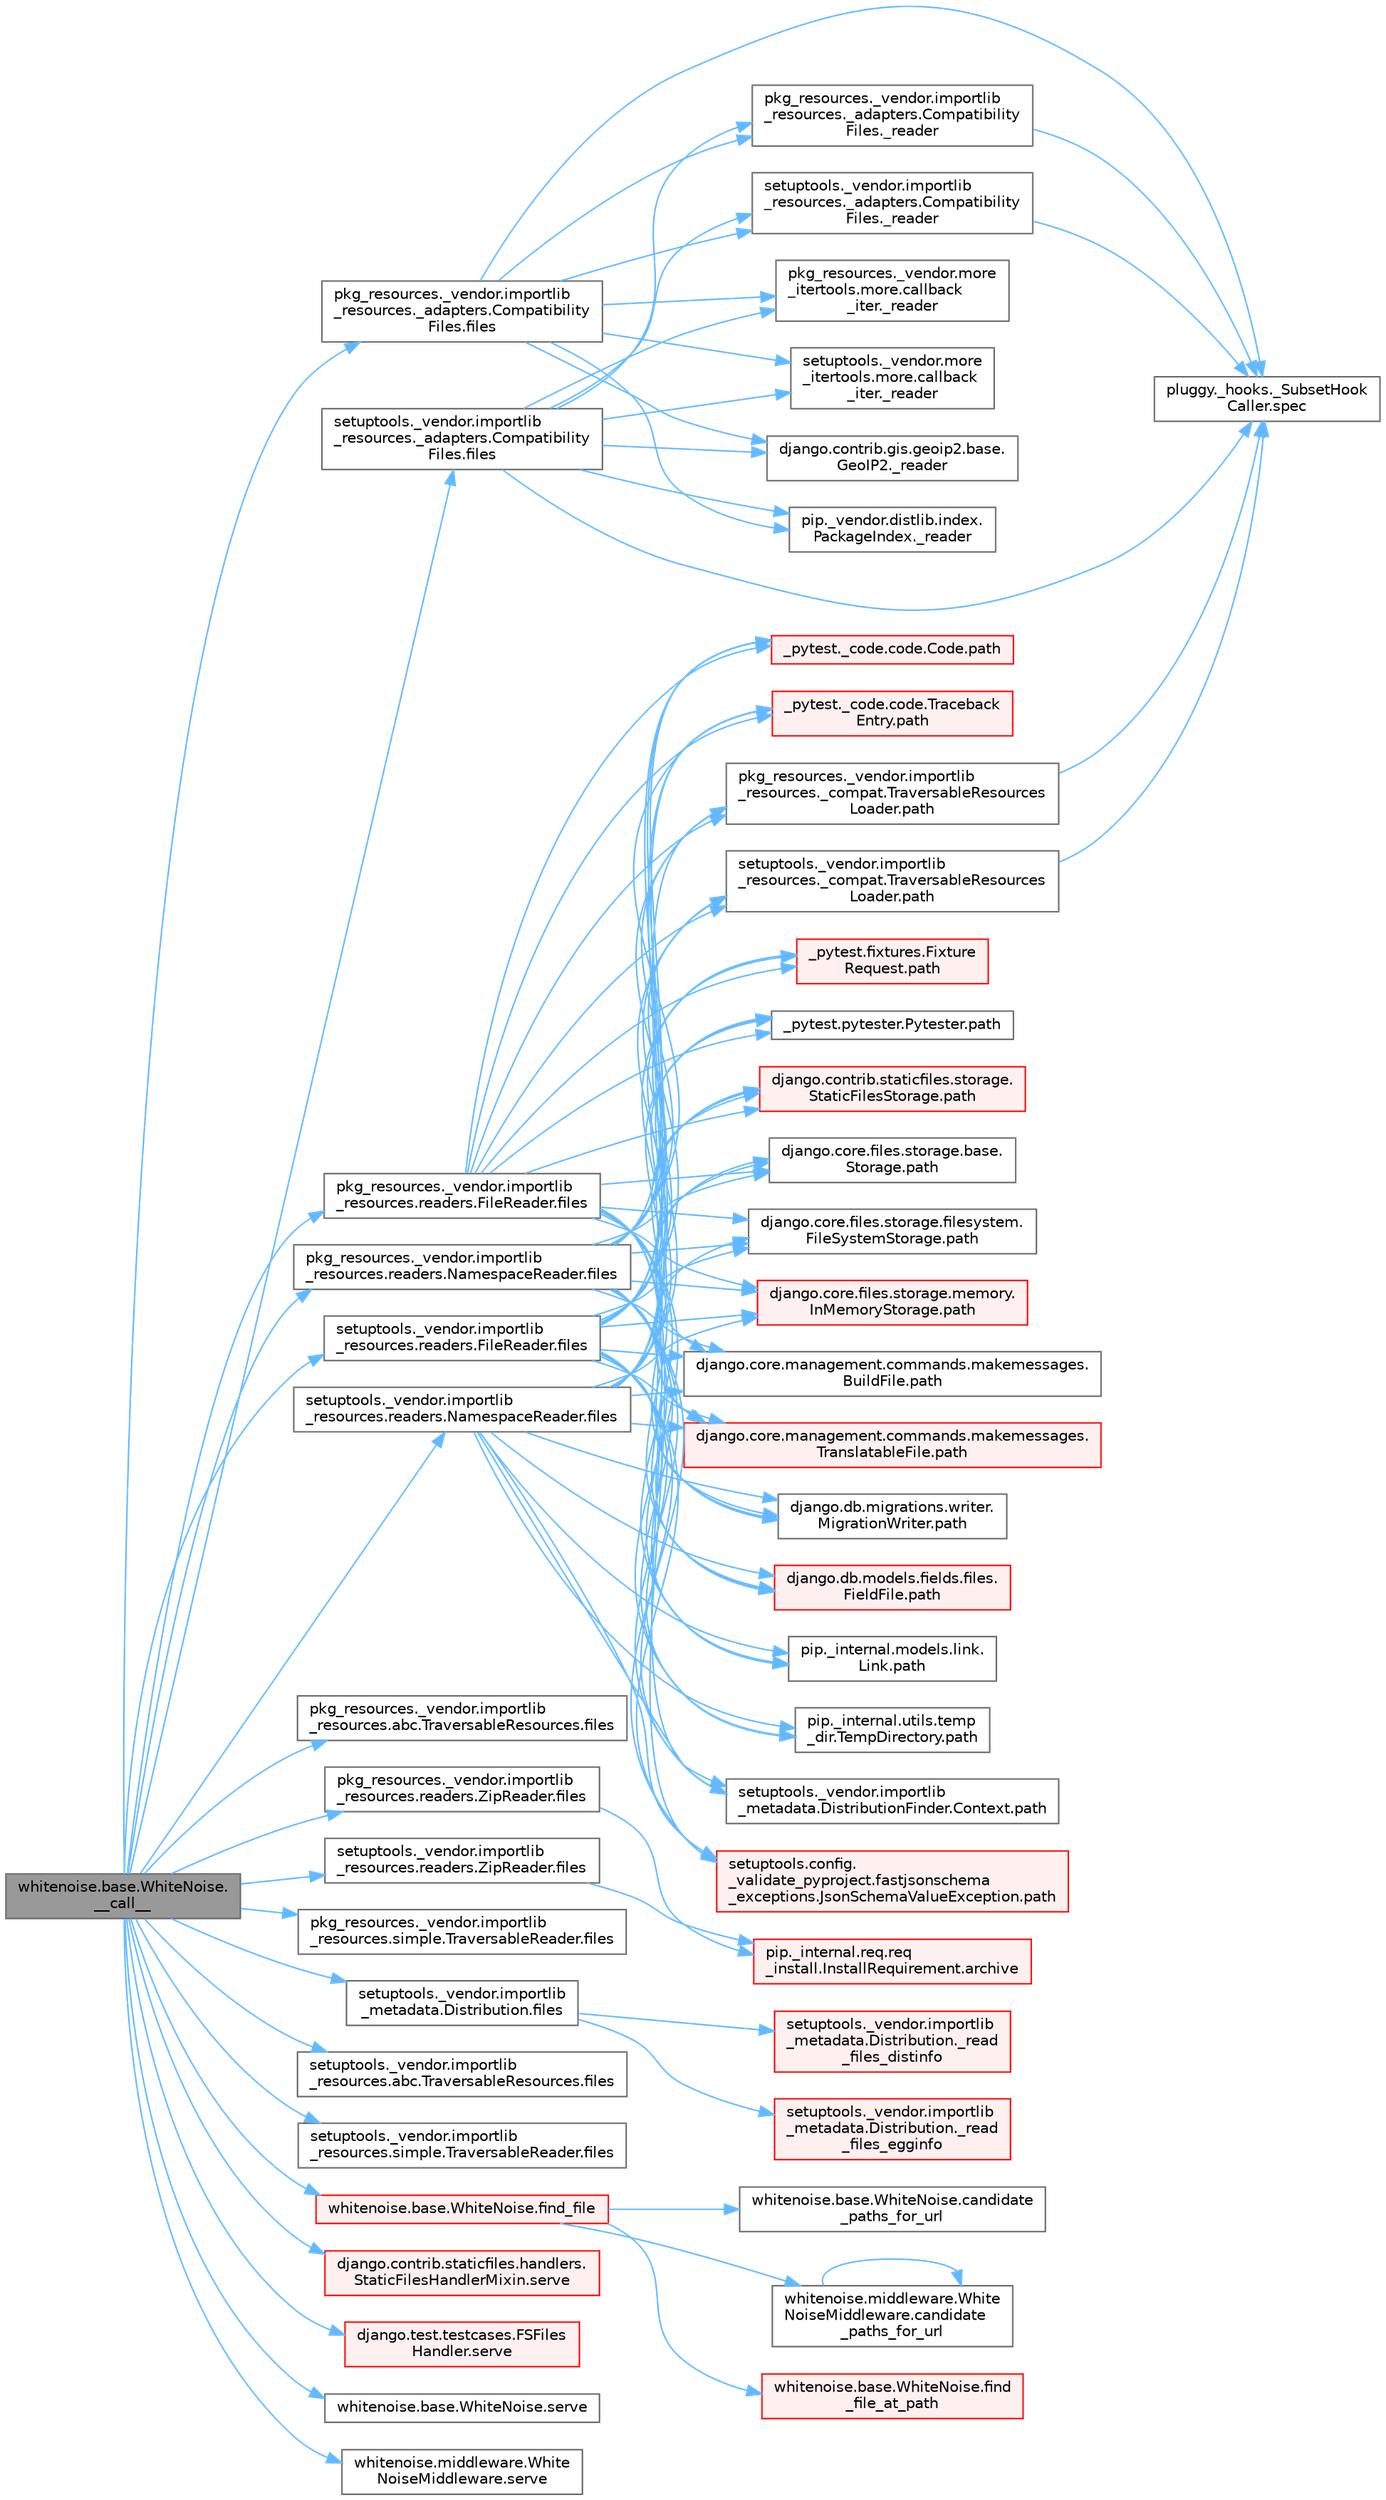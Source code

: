 digraph "whitenoise.base.WhiteNoise.__call__"
{
 // LATEX_PDF_SIZE
  bgcolor="transparent";
  edge [fontname=Helvetica,fontsize=10,labelfontname=Helvetica,labelfontsize=10];
  node [fontname=Helvetica,fontsize=10,shape=box,height=0.2,width=0.4];
  rankdir="LR";
  Node1 [id="Node000001",label="whitenoise.base.WhiteNoise.\l__call__",height=0.2,width=0.4,color="gray40", fillcolor="grey60", style="filled", fontcolor="black",tooltip=" "];
  Node1 -> Node2 [id="edge1_Node000001_Node000002",color="steelblue1",style="solid",tooltip=" "];
  Node2 [id="Node000002",label="pkg_resources._vendor.importlib\l_resources._adapters.Compatibility\lFiles.files",height=0.2,width=0.4,color="grey40", fillcolor="white", style="filled",URL="$classpkg__resources_1_1__vendor_1_1importlib__resources_1_1__adapters_1_1_compatibility_files.html#a8b9d338ee8b5f6f2b1b612d2835a5528",tooltip=" "];
  Node2 -> Node3 [id="edge2_Node000002_Node000003",color="steelblue1",style="solid",tooltip=" "];
  Node3 [id="Node000003",label="django.contrib.gis.geoip2.base.\lGeoIP2._reader",height=0.2,width=0.4,color="grey40", fillcolor="white", style="filled",URL="$classdjango_1_1contrib_1_1gis_1_1geoip2_1_1base_1_1_geo_i_p2.html#a3602c469d02744ad210583e2b571c286",tooltip=" "];
  Node2 -> Node4 [id="edge3_Node000002_Node000004",color="steelblue1",style="solid",tooltip=" "];
  Node4 [id="Node000004",label="pip._vendor.distlib.index.\lPackageIndex._reader",height=0.2,width=0.4,color="grey40", fillcolor="white", style="filled",URL="$classpip_1_1__vendor_1_1distlib_1_1index_1_1_package_index.html#a101ab2cbea9c2a66818e368a1b783665",tooltip=" "];
  Node2 -> Node5 [id="edge4_Node000002_Node000005",color="steelblue1",style="solid",tooltip=" "];
  Node5 [id="Node000005",label="pkg_resources._vendor.importlib\l_resources._adapters.Compatibility\lFiles._reader",height=0.2,width=0.4,color="grey40", fillcolor="white", style="filled",URL="$classpkg__resources_1_1__vendor_1_1importlib__resources_1_1__adapters_1_1_compatibility_files.html#adb88d9d6cdd3ccde8543d5aff0e263cc",tooltip=" "];
  Node5 -> Node6 [id="edge5_Node000005_Node000006",color="steelblue1",style="solid",tooltip=" "];
  Node6 [id="Node000006",label="pluggy._hooks._SubsetHook\lCaller.spec",height=0.2,width=0.4,color="grey40", fillcolor="white", style="filled",URL="$classpluggy_1_1__hooks_1_1___subset_hook_caller.html#ab4f250ab0096f9c4c5fceaed622f5328",tooltip=" "];
  Node2 -> Node7 [id="edge6_Node000002_Node000007",color="steelblue1",style="solid",tooltip=" "];
  Node7 [id="Node000007",label="pkg_resources._vendor.more\l_itertools.more.callback\l_iter._reader",height=0.2,width=0.4,color="grey40", fillcolor="white", style="filled",URL="$classpkg__resources_1_1__vendor_1_1more__itertools_1_1more_1_1callback__iter.html#a39c147e211ab320778e20aebdb6506c0",tooltip=" "];
  Node2 -> Node8 [id="edge7_Node000002_Node000008",color="steelblue1",style="solid",tooltip=" "];
  Node8 [id="Node000008",label="setuptools._vendor.importlib\l_resources._adapters.Compatibility\lFiles._reader",height=0.2,width=0.4,color="grey40", fillcolor="white", style="filled",URL="$classsetuptools_1_1__vendor_1_1importlib__resources_1_1__adapters_1_1_compatibility_files.html#a2a663060da2f5497b42765bdc90bca45",tooltip=" "];
  Node8 -> Node6 [id="edge8_Node000008_Node000006",color="steelblue1",style="solid",tooltip=" "];
  Node2 -> Node9 [id="edge9_Node000002_Node000009",color="steelblue1",style="solid",tooltip=" "];
  Node9 [id="Node000009",label="setuptools._vendor.more\l_itertools.more.callback\l_iter._reader",height=0.2,width=0.4,color="grey40", fillcolor="white", style="filled",URL="$classsetuptools_1_1__vendor_1_1more__itertools_1_1more_1_1callback__iter.html#a05c0fdd2e4088e3a9914e4fa2e6fd050",tooltip=" "];
  Node2 -> Node6 [id="edge10_Node000002_Node000006",color="steelblue1",style="solid",tooltip=" "];
  Node1 -> Node10 [id="edge11_Node000001_Node000010",color="steelblue1",style="solid",tooltip=" "];
  Node10 [id="Node000010",label="pkg_resources._vendor.importlib\l_resources.abc.TraversableResources.files",height=0.2,width=0.4,color="grey40", fillcolor="white", style="filled",URL="$classpkg__resources_1_1__vendor_1_1importlib__resources_1_1abc_1_1_traversable_resources.html#a355a5579db7885b20dd95b6175965f5b",tooltip=" "];
  Node1 -> Node11 [id="edge12_Node000001_Node000011",color="steelblue1",style="solid",tooltip=" "];
  Node11 [id="Node000011",label="pkg_resources._vendor.importlib\l_resources.readers.FileReader.files",height=0.2,width=0.4,color="grey40", fillcolor="white", style="filled",URL="$classpkg__resources_1_1__vendor_1_1importlib__resources_1_1readers_1_1_file_reader.html#ac80e1e3a22d012bbfb5f1b7a753bab21",tooltip=" "];
  Node11 -> Node12 [id="edge13_Node000011_Node000012",color="steelblue1",style="solid",tooltip=" "];
  Node12 [id="Node000012",label="_pytest._code.code.Code.path",height=0.2,width=0.4,color="red", fillcolor="#FFF0F0", style="filled",URL="$class__pytest_1_1__code_1_1code_1_1_code.html#a1dae55e90750fe77c7517f806a14d864",tooltip=" "];
  Node11 -> Node24 [id="edge14_Node000011_Node000024",color="steelblue1",style="solid",tooltip=" "];
  Node24 [id="Node000024",label="_pytest._code.code.Traceback\lEntry.path",height=0.2,width=0.4,color="red", fillcolor="#FFF0F0", style="filled",URL="$class__pytest_1_1__code_1_1code_1_1_traceback_entry.html#a5a88b9ae4623733566450a9e7d8387c0",tooltip=" "];
  Node11 -> Node26 [id="edge15_Node000011_Node000026",color="steelblue1",style="solid",tooltip=" "];
  Node26 [id="Node000026",label="_pytest.fixtures.Fixture\lRequest.path",height=0.2,width=0.4,color="red", fillcolor="#FFF0F0", style="filled",URL="$class__pytest_1_1fixtures_1_1_fixture_request.html#a6f6db59812d121b54cd67d5e434e1451",tooltip=" "];
  Node11 -> Node32 [id="edge16_Node000011_Node000032",color="steelblue1",style="solid",tooltip=" "];
  Node32 [id="Node000032",label="_pytest.pytester.Pytester.path",height=0.2,width=0.4,color="grey40", fillcolor="white", style="filled",URL="$class__pytest_1_1pytester_1_1_pytester.html#a403c804f74a87f5e5705774fa896cc1f",tooltip=" "];
  Node11 -> Node33 [id="edge17_Node000011_Node000033",color="steelblue1",style="solid",tooltip=" "];
  Node33 [id="Node000033",label="django.contrib.staticfiles.storage.\lStaticFilesStorage.path",height=0.2,width=0.4,color="red", fillcolor="#FFF0F0", style="filled",URL="$classdjango_1_1contrib_1_1staticfiles_1_1storage_1_1_static_files_storage.html#a4e96cc92fbde7423d1b74f3a50fc0bf6",tooltip=" "];
  Node11 -> Node479 [id="edge18_Node000011_Node000479",color="steelblue1",style="solid",tooltip=" "];
  Node479 [id="Node000479",label="django.core.files.storage.base.\lStorage.path",height=0.2,width=0.4,color="grey40", fillcolor="white", style="filled",URL="$classdjango_1_1core_1_1files_1_1storage_1_1base_1_1_storage.html#a9be8d49a55131dbbab2c5fd57f7e772c",tooltip=" "];
  Node11 -> Node480 [id="edge19_Node000011_Node000480",color="steelblue1",style="solid",tooltip=" "];
  Node480 [id="Node000480",label="django.core.files.storage.filesystem.\lFileSystemStorage.path",height=0.2,width=0.4,color="grey40", fillcolor="white", style="filled",URL="$classdjango_1_1core_1_1files_1_1storage_1_1filesystem_1_1_file_system_storage.html#abf8a7e88eedec3e1b2ea965cc0858d17",tooltip=" "];
  Node11 -> Node481 [id="edge20_Node000011_Node000481",color="steelblue1",style="solid",tooltip=" "];
  Node481 [id="Node000481",label="django.core.files.storage.memory.\lInMemoryStorage.path",height=0.2,width=0.4,color="red", fillcolor="#FFF0F0", style="filled",URL="$classdjango_1_1core_1_1files_1_1storage_1_1memory_1_1_in_memory_storage.html#a466c8e28fd11839318d2e4454b8ef89f",tooltip=" "];
  Node11 -> Node485 [id="edge21_Node000011_Node000485",color="steelblue1",style="solid",tooltip=" "];
  Node485 [id="Node000485",label="django.core.management.commands.makemessages.\lBuildFile.path",height=0.2,width=0.4,color="grey40", fillcolor="white", style="filled",URL="$classdjango_1_1core_1_1management_1_1commands_1_1makemessages_1_1_build_file.html#ac06388718e902543bc00a7c6565105fc",tooltip=" "];
  Node11 -> Node486 [id="edge22_Node000011_Node000486",color="steelblue1",style="solid",tooltip=" "];
  Node486 [id="Node000486",label="django.core.management.commands.makemessages.\lTranslatableFile.path",height=0.2,width=0.4,color="red", fillcolor="#FFF0F0", style="filled",URL="$classdjango_1_1core_1_1management_1_1commands_1_1makemessages_1_1_translatable_file.html#ad851d5e6b8a65f5915ccfd4a30fb8026",tooltip=" "];
  Node11 -> Node487 [id="edge23_Node000011_Node000487",color="steelblue1",style="solid",tooltip=" "];
  Node487 [id="Node000487",label="django.db.migrations.writer.\lMigrationWriter.path",height=0.2,width=0.4,color="grey40", fillcolor="white", style="filled",URL="$classdjango_1_1db_1_1migrations_1_1writer_1_1_migration_writer.html#a45469d67e8f80996c982470d36136184",tooltip=" "];
  Node11 -> Node488 [id="edge24_Node000011_Node000488",color="steelblue1",style="solid",tooltip=" "];
  Node488 [id="Node000488",label="django.db.models.fields.files.\lFieldFile.path",height=0.2,width=0.4,color="red", fillcolor="#FFF0F0", style="filled",URL="$classdjango_1_1db_1_1models_1_1fields_1_1files_1_1_field_file.html#ae91c4ed0643fb9bd8959d0db8eb44f80",tooltip=" "];
  Node11 -> Node584 [id="edge25_Node000011_Node000584",color="steelblue1",style="solid",tooltip=" "];
  Node584 [id="Node000584",label="pip._internal.models.link.\lLink.path",height=0.2,width=0.4,color="grey40", fillcolor="white", style="filled",URL="$classpip_1_1__internal_1_1models_1_1link_1_1_link.html#a30f454216dcb615e3ed986238490f180",tooltip=" "];
  Node11 -> Node585 [id="edge26_Node000011_Node000585",color="steelblue1",style="solid",tooltip=" "];
  Node585 [id="Node000585",label="pip._internal.utils.temp\l_dir.TempDirectory.path",height=0.2,width=0.4,color="grey40", fillcolor="white", style="filled",URL="$classpip_1_1__internal_1_1utils_1_1temp__dir_1_1_temp_directory.html#afe6b2d95c070c6570957de5696ff3a6e",tooltip=" "];
  Node11 -> Node586 [id="edge27_Node000011_Node000586",color="steelblue1",style="solid",tooltip=" "];
  Node586 [id="Node000586",label="pkg_resources._vendor.importlib\l_resources._compat.TraversableResources\lLoader.path",height=0.2,width=0.4,color="grey40", fillcolor="white", style="filled",URL="$classpkg__resources_1_1__vendor_1_1importlib__resources_1_1__compat_1_1_traversable_resources_loader.html#acfc17872a53cbe02f6c34eda2bb162f2",tooltip=" "];
  Node586 -> Node6 [id="edge28_Node000586_Node000006",color="steelblue1",style="solid",tooltip=" "];
  Node11 -> Node587 [id="edge29_Node000011_Node000587",color="steelblue1",style="solid",tooltip=" "];
  Node587 [id="Node000587",label="setuptools._vendor.importlib\l_metadata.DistributionFinder.Context.path",height=0.2,width=0.4,color="grey40", fillcolor="white", style="filled",URL="$classsetuptools_1_1__vendor_1_1importlib__metadata_1_1_distribution_finder_1_1_context.html#a84a429ddce40738ea5c0edb53799ee8d",tooltip=" "];
  Node11 -> Node588 [id="edge30_Node000011_Node000588",color="steelblue1",style="solid",tooltip=" "];
  Node588 [id="Node000588",label="setuptools._vendor.importlib\l_resources._compat.TraversableResources\lLoader.path",height=0.2,width=0.4,color="grey40", fillcolor="white", style="filled",URL="$classsetuptools_1_1__vendor_1_1importlib__resources_1_1__compat_1_1_traversable_resources_loader.html#a9b9cf5b6723d48f7a779b6ae71d53699",tooltip=" "];
  Node588 -> Node6 [id="edge31_Node000588_Node000006",color="steelblue1",style="solid",tooltip=" "];
  Node11 -> Node589 [id="edge32_Node000011_Node000589",color="steelblue1",style="solid",tooltip=" "];
  Node589 [id="Node000589",label="setuptools.config.\l_validate_pyproject.fastjsonschema\l_exceptions.JsonSchemaValueException.path",height=0.2,width=0.4,color="red", fillcolor="#FFF0F0", style="filled",URL="$classsetuptools_1_1config_1_1__validate__pyproject_1_1fastjsonschema__exceptions_1_1_json_schema_value_exception.html#a59179b3d1dc16c7087530bbc10bcf857",tooltip=" "];
  Node1 -> Node1156 [id="edge33_Node000001_Node001156",color="steelblue1",style="solid",tooltip=" "];
  Node1156 [id="Node001156",label="pkg_resources._vendor.importlib\l_resources.readers.NamespaceReader.files",height=0.2,width=0.4,color="grey40", fillcolor="white", style="filled",URL="$classpkg__resources_1_1__vendor_1_1importlib__resources_1_1readers_1_1_namespace_reader.html#ae68f8b2f076387226b18c4889de277cf",tooltip=" "];
  Node1156 -> Node12 [id="edge34_Node001156_Node000012",color="steelblue1",style="solid",tooltip=" "];
  Node1156 -> Node24 [id="edge35_Node001156_Node000024",color="steelblue1",style="solid",tooltip=" "];
  Node1156 -> Node26 [id="edge36_Node001156_Node000026",color="steelblue1",style="solid",tooltip=" "];
  Node1156 -> Node32 [id="edge37_Node001156_Node000032",color="steelblue1",style="solid",tooltip=" "];
  Node1156 -> Node33 [id="edge38_Node001156_Node000033",color="steelblue1",style="solid",tooltip=" "];
  Node1156 -> Node479 [id="edge39_Node001156_Node000479",color="steelblue1",style="solid",tooltip=" "];
  Node1156 -> Node480 [id="edge40_Node001156_Node000480",color="steelblue1",style="solid",tooltip=" "];
  Node1156 -> Node481 [id="edge41_Node001156_Node000481",color="steelblue1",style="solid",tooltip=" "];
  Node1156 -> Node485 [id="edge42_Node001156_Node000485",color="steelblue1",style="solid",tooltip=" "];
  Node1156 -> Node486 [id="edge43_Node001156_Node000486",color="steelblue1",style="solid",tooltip=" "];
  Node1156 -> Node487 [id="edge44_Node001156_Node000487",color="steelblue1",style="solid",tooltip=" "];
  Node1156 -> Node488 [id="edge45_Node001156_Node000488",color="steelblue1",style="solid",tooltip=" "];
  Node1156 -> Node584 [id="edge46_Node001156_Node000584",color="steelblue1",style="solid",tooltip=" "];
  Node1156 -> Node585 [id="edge47_Node001156_Node000585",color="steelblue1",style="solid",tooltip=" "];
  Node1156 -> Node586 [id="edge48_Node001156_Node000586",color="steelblue1",style="solid",tooltip=" "];
  Node1156 -> Node587 [id="edge49_Node001156_Node000587",color="steelblue1",style="solid",tooltip=" "];
  Node1156 -> Node588 [id="edge50_Node001156_Node000588",color="steelblue1",style="solid",tooltip=" "];
  Node1156 -> Node589 [id="edge51_Node001156_Node000589",color="steelblue1",style="solid",tooltip=" "];
  Node1 -> Node1157 [id="edge52_Node000001_Node001157",color="steelblue1",style="solid",tooltip=" "];
  Node1157 [id="Node001157",label="pkg_resources._vendor.importlib\l_resources.readers.ZipReader.files",height=0.2,width=0.4,color="grey40", fillcolor="white", style="filled",URL="$classpkg__resources_1_1__vendor_1_1importlib__resources_1_1readers_1_1_zip_reader.html#a7d9335bea71d3023a14cdc45ca26157d",tooltip=" "];
  Node1157 -> Node1158 [id="edge53_Node001157_Node001158",color="steelblue1",style="solid",tooltip=" "];
  Node1158 [id="Node001158",label="pip._internal.req.req\l_install.InstallRequirement.archive",height=0.2,width=0.4,color="red", fillcolor="#FFF0F0", style="filled",URL="$classpip_1_1__internal_1_1req_1_1req__install_1_1_install_requirement.html#aef2764402e45a5e5555e22d5965f1350",tooltip=" "];
  Node1 -> Node1161 [id="edge54_Node000001_Node001161",color="steelblue1",style="solid",tooltip=" "];
  Node1161 [id="Node001161",label="pkg_resources._vendor.importlib\l_resources.simple.TraversableReader.files",height=0.2,width=0.4,color="grey40", fillcolor="white", style="filled",URL="$classpkg__resources_1_1__vendor_1_1importlib__resources_1_1simple_1_1_traversable_reader.html#a17bf2eaa1cbb0affa5ec29f6fefacac8",tooltip=" "];
  Node1 -> Node1162 [id="edge55_Node000001_Node001162",color="steelblue1",style="solid",tooltip=" "];
  Node1162 [id="Node001162",label="setuptools._vendor.importlib\l_metadata.Distribution.files",height=0.2,width=0.4,color="grey40", fillcolor="white", style="filled",URL="$classsetuptools_1_1__vendor_1_1importlib__metadata_1_1_distribution.html#a4600c19bb68ff3c899dbcf38a2eaf98c",tooltip=" "];
  Node1162 -> Node1163 [id="edge56_Node001162_Node001163",color="steelblue1",style="solid",tooltip=" "];
  Node1163 [id="Node001163",label="setuptools._vendor.importlib\l_metadata.Distribution._read\l_files_distinfo",height=0.2,width=0.4,color="red", fillcolor="#FFF0F0", style="filled",URL="$classsetuptools_1_1__vendor_1_1importlib__metadata_1_1_distribution.html#a628110e2d7d92ea6b3593261b810ca15",tooltip=" "];
  Node1162 -> Node4215 [id="edge57_Node001162_Node004215",color="steelblue1",style="solid",tooltip=" "];
  Node4215 [id="Node004215",label="setuptools._vendor.importlib\l_metadata.Distribution._read\l_files_egginfo",height=0.2,width=0.4,color="red", fillcolor="#FFF0F0", style="filled",URL="$classsetuptools_1_1__vendor_1_1importlib__metadata_1_1_distribution.html#a1f141ac67b8d6aa5021ba6f2cc832342",tooltip=" "];
  Node1 -> Node1264 [id="edge58_Node000001_Node001264",color="steelblue1",style="solid",tooltip=" "];
  Node1264 [id="Node001264",label="setuptools._vendor.importlib\l_resources._adapters.Compatibility\lFiles.files",height=0.2,width=0.4,color="grey40", fillcolor="white", style="filled",URL="$classsetuptools_1_1__vendor_1_1importlib__resources_1_1__adapters_1_1_compatibility_files.html#afe4ab3d957d5886ae615b184d7ac2835",tooltip=" "];
  Node1264 -> Node3 [id="edge59_Node001264_Node000003",color="steelblue1",style="solid",tooltip=" "];
  Node1264 -> Node4 [id="edge60_Node001264_Node000004",color="steelblue1",style="solid",tooltip=" "];
  Node1264 -> Node5 [id="edge61_Node001264_Node000005",color="steelblue1",style="solid",tooltip=" "];
  Node1264 -> Node7 [id="edge62_Node001264_Node000007",color="steelblue1",style="solid",tooltip=" "];
  Node1264 -> Node8 [id="edge63_Node001264_Node000008",color="steelblue1",style="solid",tooltip=" "];
  Node1264 -> Node9 [id="edge64_Node001264_Node000009",color="steelblue1",style="solid",tooltip=" "];
  Node1264 -> Node6 [id="edge65_Node001264_Node000006",color="steelblue1",style="solid",tooltip=" "];
  Node1 -> Node1265 [id="edge66_Node000001_Node001265",color="steelblue1",style="solid",tooltip=" "];
  Node1265 [id="Node001265",label="setuptools._vendor.importlib\l_resources.abc.TraversableResources.files",height=0.2,width=0.4,color="grey40", fillcolor="white", style="filled",URL="$classsetuptools_1_1__vendor_1_1importlib__resources_1_1abc_1_1_traversable_resources.html#a573f46222fbe518cca97e89446113d04",tooltip=" "];
  Node1 -> Node1266 [id="edge67_Node000001_Node001266",color="steelblue1",style="solid",tooltip=" "];
  Node1266 [id="Node001266",label="setuptools._vendor.importlib\l_resources.readers.FileReader.files",height=0.2,width=0.4,color="grey40", fillcolor="white", style="filled",URL="$classsetuptools_1_1__vendor_1_1importlib__resources_1_1readers_1_1_file_reader.html#a8536b477e2f4ed83ac20b58baace6b4c",tooltip=" "];
  Node1266 -> Node12 [id="edge68_Node001266_Node000012",color="steelblue1",style="solid",tooltip=" "];
  Node1266 -> Node24 [id="edge69_Node001266_Node000024",color="steelblue1",style="solid",tooltip=" "];
  Node1266 -> Node26 [id="edge70_Node001266_Node000026",color="steelblue1",style="solid",tooltip=" "];
  Node1266 -> Node32 [id="edge71_Node001266_Node000032",color="steelblue1",style="solid",tooltip=" "];
  Node1266 -> Node33 [id="edge72_Node001266_Node000033",color="steelblue1",style="solid",tooltip=" "];
  Node1266 -> Node479 [id="edge73_Node001266_Node000479",color="steelblue1",style="solid",tooltip=" "];
  Node1266 -> Node480 [id="edge74_Node001266_Node000480",color="steelblue1",style="solid",tooltip=" "];
  Node1266 -> Node481 [id="edge75_Node001266_Node000481",color="steelblue1",style="solid",tooltip=" "];
  Node1266 -> Node485 [id="edge76_Node001266_Node000485",color="steelblue1",style="solid",tooltip=" "];
  Node1266 -> Node486 [id="edge77_Node001266_Node000486",color="steelblue1",style="solid",tooltip=" "];
  Node1266 -> Node487 [id="edge78_Node001266_Node000487",color="steelblue1",style="solid",tooltip=" "];
  Node1266 -> Node488 [id="edge79_Node001266_Node000488",color="steelblue1",style="solid",tooltip=" "];
  Node1266 -> Node584 [id="edge80_Node001266_Node000584",color="steelblue1",style="solid",tooltip=" "];
  Node1266 -> Node585 [id="edge81_Node001266_Node000585",color="steelblue1",style="solid",tooltip=" "];
  Node1266 -> Node586 [id="edge82_Node001266_Node000586",color="steelblue1",style="solid",tooltip=" "];
  Node1266 -> Node587 [id="edge83_Node001266_Node000587",color="steelblue1",style="solid",tooltip=" "];
  Node1266 -> Node588 [id="edge84_Node001266_Node000588",color="steelblue1",style="solid",tooltip=" "];
  Node1266 -> Node589 [id="edge85_Node001266_Node000589",color="steelblue1",style="solid",tooltip=" "];
  Node1 -> Node1267 [id="edge86_Node000001_Node001267",color="steelblue1",style="solid",tooltip=" "];
  Node1267 [id="Node001267",label="setuptools._vendor.importlib\l_resources.readers.NamespaceReader.files",height=0.2,width=0.4,color="grey40", fillcolor="white", style="filled",URL="$classsetuptools_1_1__vendor_1_1importlib__resources_1_1readers_1_1_namespace_reader.html#a80c5b3a6ae3f4903c4db5bb312f2ae49",tooltip=" "];
  Node1267 -> Node12 [id="edge87_Node001267_Node000012",color="steelblue1",style="solid",tooltip=" "];
  Node1267 -> Node24 [id="edge88_Node001267_Node000024",color="steelblue1",style="solid",tooltip=" "];
  Node1267 -> Node26 [id="edge89_Node001267_Node000026",color="steelblue1",style="solid",tooltip=" "];
  Node1267 -> Node32 [id="edge90_Node001267_Node000032",color="steelblue1",style="solid",tooltip=" "];
  Node1267 -> Node33 [id="edge91_Node001267_Node000033",color="steelblue1",style="solid",tooltip=" "];
  Node1267 -> Node479 [id="edge92_Node001267_Node000479",color="steelblue1",style="solid",tooltip=" "];
  Node1267 -> Node480 [id="edge93_Node001267_Node000480",color="steelblue1",style="solid",tooltip=" "];
  Node1267 -> Node481 [id="edge94_Node001267_Node000481",color="steelblue1",style="solid",tooltip=" "];
  Node1267 -> Node485 [id="edge95_Node001267_Node000485",color="steelblue1",style="solid",tooltip=" "];
  Node1267 -> Node486 [id="edge96_Node001267_Node000486",color="steelblue1",style="solid",tooltip=" "];
  Node1267 -> Node487 [id="edge97_Node001267_Node000487",color="steelblue1",style="solid",tooltip=" "];
  Node1267 -> Node488 [id="edge98_Node001267_Node000488",color="steelblue1",style="solid",tooltip=" "];
  Node1267 -> Node584 [id="edge99_Node001267_Node000584",color="steelblue1",style="solid",tooltip=" "];
  Node1267 -> Node585 [id="edge100_Node001267_Node000585",color="steelblue1",style="solid",tooltip=" "];
  Node1267 -> Node586 [id="edge101_Node001267_Node000586",color="steelblue1",style="solid",tooltip=" "];
  Node1267 -> Node587 [id="edge102_Node001267_Node000587",color="steelblue1",style="solid",tooltip=" "];
  Node1267 -> Node588 [id="edge103_Node001267_Node000588",color="steelblue1",style="solid",tooltip=" "];
  Node1267 -> Node589 [id="edge104_Node001267_Node000589",color="steelblue1",style="solid",tooltip=" "];
  Node1 -> Node1268 [id="edge105_Node000001_Node001268",color="steelblue1",style="solid",tooltip=" "];
  Node1268 [id="Node001268",label="setuptools._vendor.importlib\l_resources.readers.ZipReader.files",height=0.2,width=0.4,color="grey40", fillcolor="white", style="filled",URL="$classsetuptools_1_1__vendor_1_1importlib__resources_1_1readers_1_1_zip_reader.html#ac310114936b6978f32944f3845ee32ed",tooltip=" "];
  Node1268 -> Node1158 [id="edge106_Node001268_Node001158",color="steelblue1",style="solid",tooltip=" "];
  Node1 -> Node1269 [id="edge107_Node000001_Node001269",color="steelblue1",style="solid",tooltip=" "];
  Node1269 [id="Node001269",label="setuptools._vendor.importlib\l_resources.simple.TraversableReader.files",height=0.2,width=0.4,color="grey40", fillcolor="white", style="filled",URL="$classsetuptools_1_1__vendor_1_1importlib__resources_1_1simple_1_1_traversable_reader.html#a15b7bef75b9485b98deb4edccf1a5f53",tooltip=" "];
  Node1 -> Node4526 [id="edge108_Node000001_Node004526",color="steelblue1",style="solid",tooltip=" "];
  Node4526 [id="Node004526",label="whitenoise.base.WhiteNoise.find_file",height=0.2,width=0.4,color="red", fillcolor="#FFF0F0", style="filled",URL="$classwhitenoise_1_1base_1_1_white_noise.html#a6dd10af02d264d522cc7ce8c986e712b",tooltip=" "];
  Node4526 -> Node4527 [id="edge109_Node004526_Node004527",color="steelblue1",style="solid",tooltip=" "];
  Node4527 [id="Node004527",label="whitenoise.base.WhiteNoise.candidate\l_paths_for_url",height=0.2,width=0.4,color="grey40", fillcolor="white", style="filled",URL="$classwhitenoise_1_1base_1_1_white_noise.html#ad86e1004c3d4954f45e1df972103510e",tooltip=" "];
  Node4526 -> Node4528 [id="edge110_Node004526_Node004528",color="steelblue1",style="solid",tooltip=" "];
  Node4528 [id="Node004528",label="whitenoise.middleware.White\lNoiseMiddleware.candidate\l_paths_for_url",height=0.2,width=0.4,color="grey40", fillcolor="white", style="filled",URL="$classwhitenoise_1_1middleware_1_1_white_noise_middleware.html#ac325ff3559186834308db256b1c3a7d4",tooltip=" "];
  Node4528 -> Node4528 [id="edge111_Node004528_Node004528",color="steelblue1",style="solid",tooltip=" "];
  Node4526 -> Node4529 [id="edge112_Node004526_Node004529",color="steelblue1",style="solid",tooltip=" "];
  Node4529 [id="Node004529",label="whitenoise.base.WhiteNoise.find\l_file_at_path",height=0.2,width=0.4,color="red", fillcolor="#FFF0F0", style="filled",URL="$classwhitenoise_1_1base_1_1_white_noise.html#ac7b71264bbb8ae01e64028cac556071b",tooltip=" "];
  Node1 -> Node4541 [id="edge113_Node000001_Node004541",color="steelblue1",style="solid",tooltip=" "];
  Node4541 [id="Node004541",label="django.contrib.staticfiles.handlers.\lStaticFilesHandlerMixin.serve",height=0.2,width=0.4,color="red", fillcolor="#FFF0F0", style="filled",URL="$classdjango_1_1contrib_1_1staticfiles_1_1handlers_1_1_static_files_handler_mixin.html#a2a2f401f3e4d5fcd1fede4521c989dfb",tooltip=" "];
  Node1 -> Node4546 [id="edge114_Node000001_Node004546",color="steelblue1",style="solid",tooltip=" "];
  Node4546 [id="Node004546",label="django.test.testcases.FSFiles\lHandler.serve",height=0.2,width=0.4,color="red", fillcolor="#FFF0F0", style="filled",URL="$classdjango_1_1test_1_1testcases_1_1_f_s_files_handler.html#a8de609294b11cd68ee2ca0535c7806f1",tooltip=" "];
  Node1 -> Node4549 [id="edge115_Node000001_Node004549",color="steelblue1",style="solid",tooltip=" "];
  Node4549 [id="Node004549",label="whitenoise.base.WhiteNoise.serve",height=0.2,width=0.4,color="grey40", fillcolor="white", style="filled",URL="$classwhitenoise_1_1base_1_1_white_noise.html#a3806c0df67a3ceec7d908e43019355bd",tooltip=" "];
  Node1 -> Node4550 [id="edge116_Node000001_Node004550",color="steelblue1",style="solid",tooltip=" "];
  Node4550 [id="Node004550",label="whitenoise.middleware.White\lNoiseMiddleware.serve",height=0.2,width=0.4,color="grey40", fillcolor="white", style="filled",URL="$classwhitenoise_1_1middleware_1_1_white_noise_middleware.html#a6ceaa8a614fa099ada7951983a801503",tooltip=" "];
}
